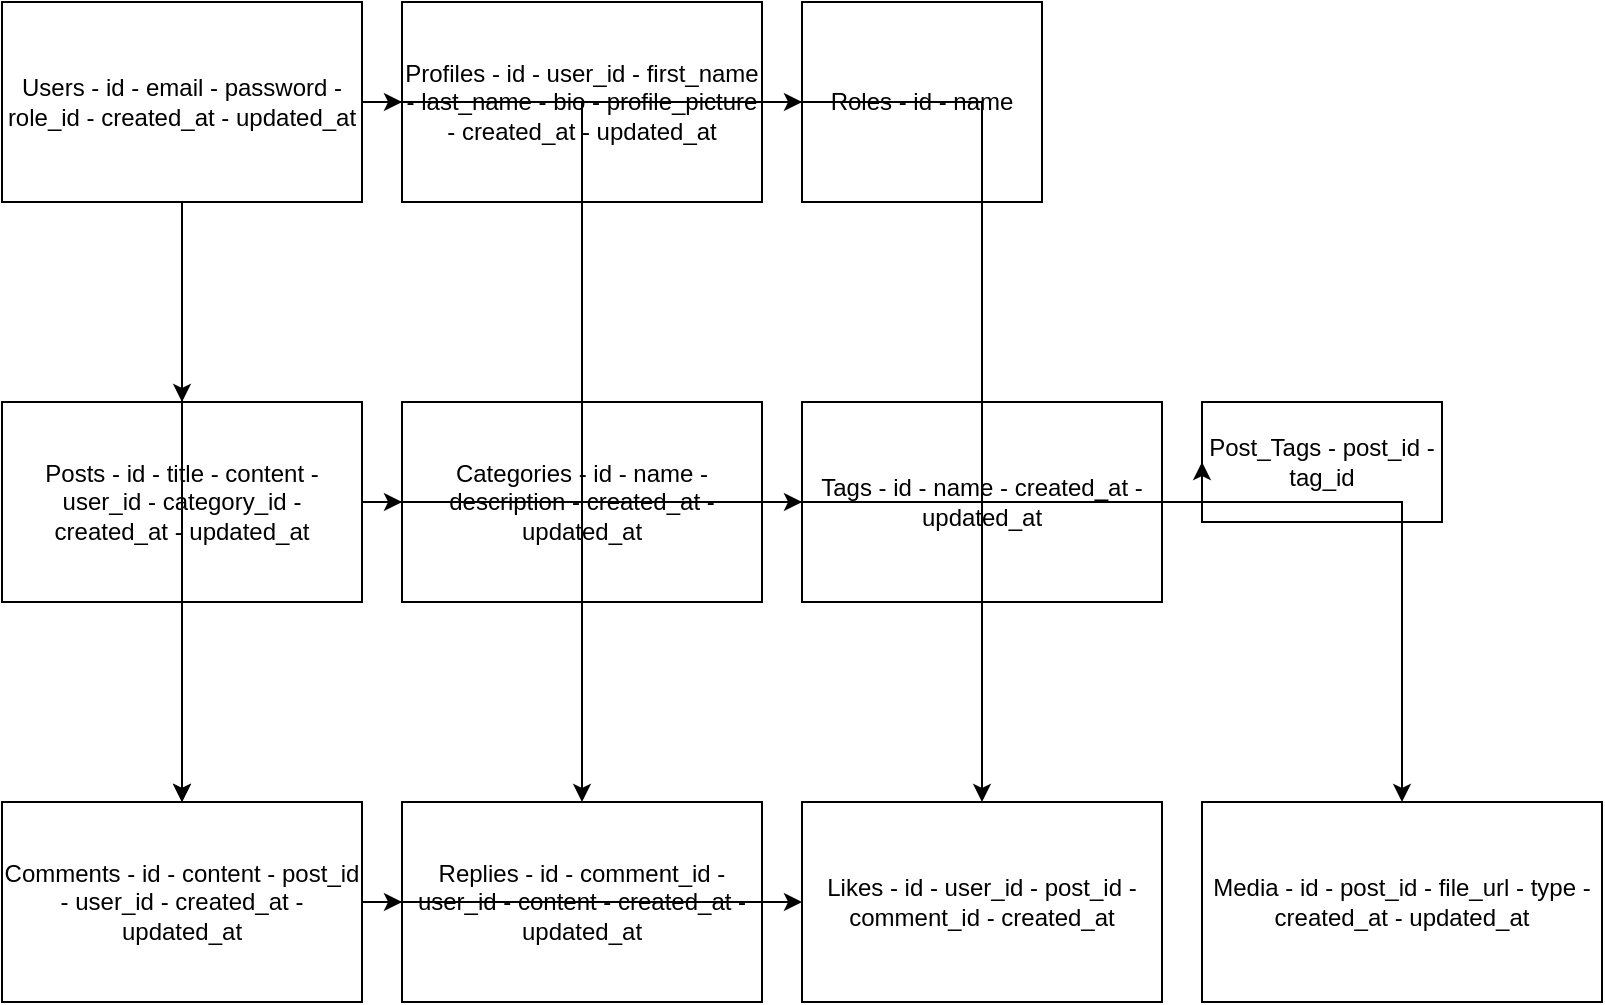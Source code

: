 <mxfile version="25.0.1">
  <diagram name="Advanced Blog ER Diagram" id="r5STD-E9mSSi-E_ceiuT">
    <mxGraphModel dx="1114" dy="600" grid="1" gridSize="10" guides="1" tooltips="1" connect="1" arrows="1" fold="1" page="1" pageScale="1" pageWidth="850" pageHeight="1100" math="0" shadow="0">
      <root>
        <mxCell id="0" />
        <mxCell id="1" parent="0" />
        <mxCell id="W7N1NMkC7njXvyDeN-Nd-1" value="Users - id - email - password - role_id - created_at - updated_at" style="shape=rectangle;whiteSpace=wrap;html=1;" vertex="1" parent="1">
          <mxGeometry x="50" y="100" width="180" height="100" as="geometry" />
        </mxCell>
        <mxCell id="W7N1NMkC7njXvyDeN-Nd-2" value="Profiles - id - user_id - first_name - last_name - bio - profile_picture - created_at - updated_at" style="shape=rectangle;whiteSpace=wrap;html=1;" vertex="1" parent="1">
          <mxGeometry x="250" y="100" width="180" height="100" as="geometry" />
        </mxCell>
        <mxCell id="W7N1NMkC7njXvyDeN-Nd-3" value="Roles - id - name" style="shape=rectangle;whiteSpace=wrap;html=1;" vertex="1" parent="1">
          <mxGeometry x="450" y="100" width="120" height="100" as="geometry" />
        </mxCell>
        <mxCell id="W7N1NMkC7njXvyDeN-Nd-4" value="Posts - id - title - content - user_id - category_id - created_at - updated_at" style="shape=rectangle;whiteSpace=wrap;html=1;" vertex="1" parent="1">
          <mxGeometry x="50" y="300" width="180" height="100" as="geometry" />
        </mxCell>
        <mxCell id="W7N1NMkC7njXvyDeN-Nd-5" value="Categories - id - name - description - created_at - updated_at" style="shape=rectangle;whiteSpace=wrap;html=1;" vertex="1" parent="1">
          <mxGeometry x="250" y="300" width="180" height="100" as="geometry" />
        </mxCell>
        <mxCell id="W7N1NMkC7njXvyDeN-Nd-6" value="Tags - id - name - created_at - updated_at" style="shape=rectangle;whiteSpace=wrap;html=1;" vertex="1" parent="1">
          <mxGeometry x="450" y="300" width="180" height="100" as="geometry" />
        </mxCell>
        <mxCell id="W7N1NMkC7njXvyDeN-Nd-7" value="Post_Tags - post_id - tag_id" style="shape=rectangle;whiteSpace=wrap;html=1;" vertex="1" parent="1">
          <mxGeometry x="650" y="300" width="120" height="60" as="geometry" />
        </mxCell>
        <mxCell id="W7N1NMkC7njXvyDeN-Nd-8" value="Comments - id - content - post_id - user_id - created_at - updated_at" style="shape=rectangle;whiteSpace=wrap;html=1;" vertex="1" parent="1">
          <mxGeometry x="50" y="500" width="180" height="100" as="geometry" />
        </mxCell>
        <mxCell id="W7N1NMkC7njXvyDeN-Nd-9" value="Replies - id - comment_id - user_id - content - created_at - updated_at" style="shape=rectangle;whiteSpace=wrap;html=1;" vertex="1" parent="1">
          <mxGeometry x="250" y="500" width="180" height="100" as="geometry" />
        </mxCell>
        <mxCell id="W7N1NMkC7njXvyDeN-Nd-10" value="Likes - id - user_id - post_id - comment_id - created_at" style="shape=rectangle;whiteSpace=wrap;html=1;" vertex="1" parent="1">
          <mxGeometry x="450" y="500" width="180" height="100" as="geometry" />
        </mxCell>
        <mxCell id="W7N1NMkC7njXvyDeN-Nd-11" value="Media - id - post_id - file_url - type - created_at - updated_at" style="shape=rectangle;whiteSpace=wrap;html=1;" vertex="1" parent="1">
          <mxGeometry x="650" y="500" width="200" height="100" as="geometry" />
        </mxCell>
        <mxCell id="W7N1NMkC7njXvyDeN-Nd-12" style="edgeStyle=orthogonalEdgeStyle;rounded=0;orthogonalLoop=1;jettySize=auto;html=1;" edge="1" parent="1" source="W7N1NMkC7njXvyDeN-Nd-1" target="W7N1NMkC7njXvyDeN-Nd-2">
          <mxGeometry relative="1" as="geometry" />
        </mxCell>
        <mxCell id="W7N1NMkC7njXvyDeN-Nd-13" style="edgeStyle=orthogonalEdgeStyle;rounded=0;orthogonalLoop=1;jettySize=auto;html=1;" edge="1" parent="1" source="W7N1NMkC7njXvyDeN-Nd-1" target="W7N1NMkC7njXvyDeN-Nd-4">
          <mxGeometry relative="1" as="geometry" />
        </mxCell>
        <mxCell id="W7N1NMkC7njXvyDeN-Nd-14" style="edgeStyle=orthogonalEdgeStyle;rounded=0;orthogonalLoop=1;jettySize=auto;html=1;" edge="1" parent="1" source="W7N1NMkC7njXvyDeN-Nd-1" target="W7N1NMkC7njXvyDeN-Nd-8">
          <mxGeometry relative="1" as="geometry" />
        </mxCell>
        <mxCell id="W7N1NMkC7njXvyDeN-Nd-15" style="edgeStyle=orthogonalEdgeStyle;rounded=0;orthogonalLoop=1;jettySize=auto;html=1;" edge="1" parent="1" source="W7N1NMkC7njXvyDeN-Nd-1" target="W7N1NMkC7njXvyDeN-Nd-10">
          <mxGeometry relative="1" as="geometry" />
        </mxCell>
        <mxCell id="W7N1NMkC7njXvyDeN-Nd-16" style="edgeStyle=orthogonalEdgeStyle;rounded=0;orthogonalLoop=1;jettySize=auto;html=1;" edge="1" parent="1" source="W7N1NMkC7njXvyDeN-Nd-1" target="W7N1NMkC7njXvyDeN-Nd-9">
          <mxGeometry relative="1" as="geometry" />
        </mxCell>
        <mxCell id="W7N1NMkC7njXvyDeN-Nd-17" style="edgeStyle=orthogonalEdgeStyle;rounded=0;orthogonalLoop=1;jettySize=auto;html=1;" edge="1" parent="1" source="W7N1NMkC7njXvyDeN-Nd-1" target="W7N1NMkC7njXvyDeN-Nd-3">
          <mxGeometry relative="1" as="geometry" />
        </mxCell>
        <mxCell id="W7N1NMkC7njXvyDeN-Nd-18" style="edgeStyle=orthogonalEdgeStyle;rounded=0;orthogonalLoop=1;jettySize=auto;html=1;" edge="1" parent="1" source="W7N1NMkC7njXvyDeN-Nd-4" target="W7N1NMkC7njXvyDeN-Nd-5">
          <mxGeometry relative="1" as="geometry" />
        </mxCell>
        <mxCell id="W7N1NMkC7njXvyDeN-Nd-19" style="edgeStyle=orthogonalEdgeStyle;rounded=0;orthogonalLoop=1;jettySize=auto;html=1;" edge="1" parent="1" source="W7N1NMkC7njXvyDeN-Nd-4" target="W7N1NMkC7njXvyDeN-Nd-6">
          <mxGeometry relative="1" as="geometry" />
        </mxCell>
        <mxCell id="W7N1NMkC7njXvyDeN-Nd-20" style="edgeStyle=orthogonalEdgeStyle;rounded=0;orthogonalLoop=1;jettySize=auto;html=1;" edge="1" parent="1" source="W7N1NMkC7njXvyDeN-Nd-4" target="W7N1NMkC7njXvyDeN-Nd-8">
          <mxGeometry relative="1" as="geometry" />
        </mxCell>
        <mxCell id="W7N1NMkC7njXvyDeN-Nd-21" style="edgeStyle=orthogonalEdgeStyle;rounded=0;orthogonalLoop=1;jettySize=auto;html=1;" edge="1" parent="1" source="W7N1NMkC7njXvyDeN-Nd-4" target="W7N1NMkC7njXvyDeN-Nd-11">
          <mxGeometry relative="1" as="geometry" />
        </mxCell>
        <mxCell id="W7N1NMkC7njXvyDeN-Nd-22" style="edgeStyle=orthogonalEdgeStyle;rounded=0;orthogonalLoop=1;jettySize=auto;html=1;" edge="1" parent="1" source="W7N1NMkC7njXvyDeN-Nd-6" target="W7N1NMkC7njXvyDeN-Nd-7">
          <mxGeometry relative="1" as="geometry" />
        </mxCell>
        <mxCell id="W7N1NMkC7njXvyDeN-Nd-23" style="edgeStyle=orthogonalEdgeStyle;rounded=0;orthogonalLoop=1;jettySize=auto;html=1;" edge="1" parent="1" source="W7N1NMkC7njXvyDeN-Nd-8" target="W7N1NMkC7njXvyDeN-Nd-9">
          <mxGeometry relative="1" as="geometry" />
        </mxCell>
        <mxCell id="W7N1NMkC7njXvyDeN-Nd-24" style="edgeStyle=orthogonalEdgeStyle;rounded=0;orthogonalLoop=1;jettySize=auto;html=1;" edge="1" parent="1" source="W7N1NMkC7njXvyDeN-Nd-8" target="W7N1NMkC7njXvyDeN-Nd-10">
          <mxGeometry relative="1" as="geometry" />
        </mxCell>
      </root>
    </mxGraphModel>
  </diagram>
</mxfile>
